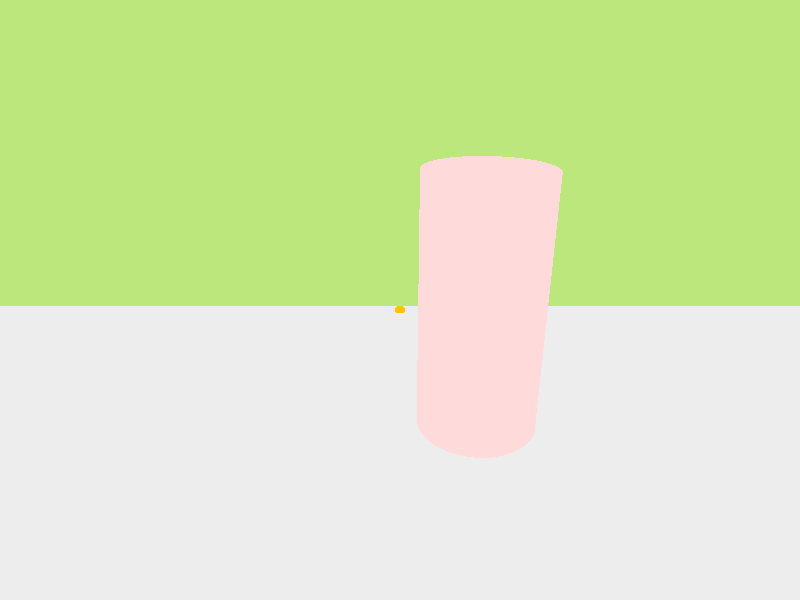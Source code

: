 //+w456 +h573 

// PoVRay 3.7 Scene File " ... .pov"
// author:  ...
// date:    ...
//--------------------------------------------------------------------------
#version 3.7;
global_settings{ assumed_gamma 1.0 }
#default{ finish{ ambient 0.1 diffuse 0.9 }} 
//--------------------------------------------------------------------------
#include "colors.inc"
#include "textures.inc"
#include "glass.inc"
#include "metals.inc"
#include "golds.inc"
#include "stones.inc"
#include "woods.inc"
#include "shapes.inc"
#include "shapes2.inc"
#include "functions.inc"
#include "math.inc"
#include "transforms.inc"
//--------------------------------------------------------------------------
// camera ------------------------------------------------------------------

camera {
  location  <0.0, 23, -50>
  look_at   <0.0, 0, 2.5>
  right     x*image_width/image_height   
}

         
// ground -------------------------------------------------------------------
plane{ <0,1,0>, 0 
       texture{ pigment{ color rgb<0.85, 0.85, 0.85> }
              } // end of texture        
         
       
     } // end of plane        
     
plane{ <0,0,1>, 1 
       texture{ pigment{ color rgb<0.5, 0.8, 0.2> }
              } // end of texture        
     
       
     } // end of plane     
                            
sphere { <0,0,0>, 0.5 

        texture { pigment{ color rgb<1.00, 0.55, 0.00>}
                  finish { phong 1.0 reflection 0.00}
                } // end of texture

          scale<1,1,1>  rotate<0,0,0>  translate<0,0,0>  
       }  // end of sphere ----------------------------------- 

cylinder { <0,17,0>,<0,2.00,0>, 3.5 

          texture{ pigment{ color rgb< 1, 0.5, 0.5>*1.4 } // 
                // normal { bumps 0.5 scale 0.05 }
                 //  finish { phong 1 reflection 0.00}
                 } // end of texture 

           scale <1,1,1> rotate<0,0,0> translate<4.5,0,-20>
         } // end of cylinder -------------------------------------

